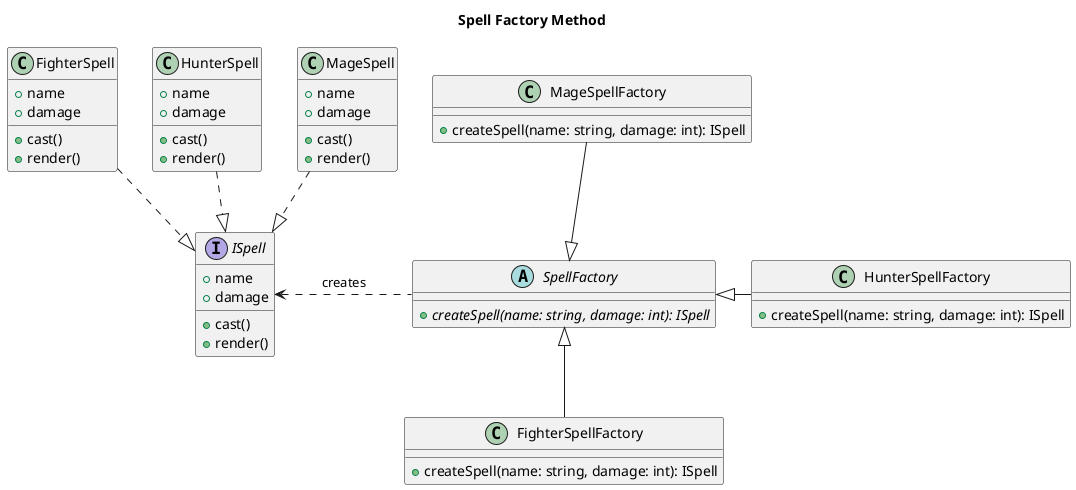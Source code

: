 @startuml

title Spell Factory Method

abstract class SpellFactory {
    {abstract} +createSpell(name: string, damage: int): ISpell
}

interface ISpell {
    +name
    +damage
    +cast()
    +render()   
}

class MageSpell {
    +name
    +damage
    +cast()
    +render()  
}

class HunterSpell {
    +name
    +damage
    +cast()
    +render()  
}

class FighterSpell {
    +name
    +damage
    +cast()
    +render()  
}

class HunterSpellFactory {
    +createSpell(name: string, damage: int): ISpell
}

class MageSpellFactory  {
    +createSpell(name: string, damage: int): ISpell
}

class FighterSpellFactory  {
    +createSpell(name: string, damage: int): ISpell
}

SpellFactory .left.> ISpell : creates

SpellFactory <|-right- HunterSpellFactory
SpellFactory <|-up- MageSpellFactory
SpellFactory <|-down- FighterSpellFactory

ISpell <|.up. MageSpell
ISpell <|.up. HunterSpell
ISpell <|.up. FighterSpell

@enduml